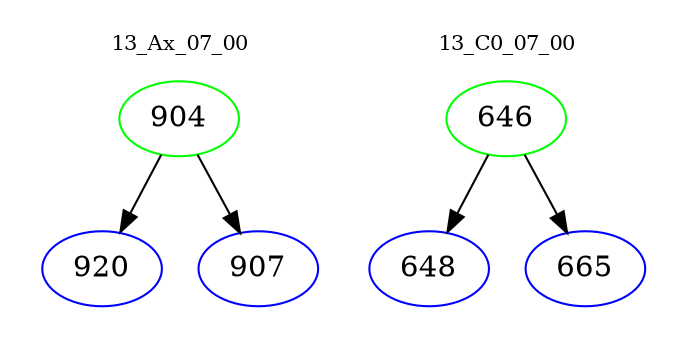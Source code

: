 digraph{
subgraph cluster_0 {
color = white
label = "13_Ax_07_00";
fontsize=10;
T0_904 [label="904", color="green"]
T0_904 -> T0_920 [color="black"]
T0_920 [label="920", color="blue"]
T0_904 -> T0_907 [color="black"]
T0_907 [label="907", color="blue"]
}
subgraph cluster_1 {
color = white
label = "13_C0_07_00";
fontsize=10;
T1_646 [label="646", color="green"]
T1_646 -> T1_648 [color="black"]
T1_648 [label="648", color="blue"]
T1_646 -> T1_665 [color="black"]
T1_665 [label="665", color="blue"]
}
}

